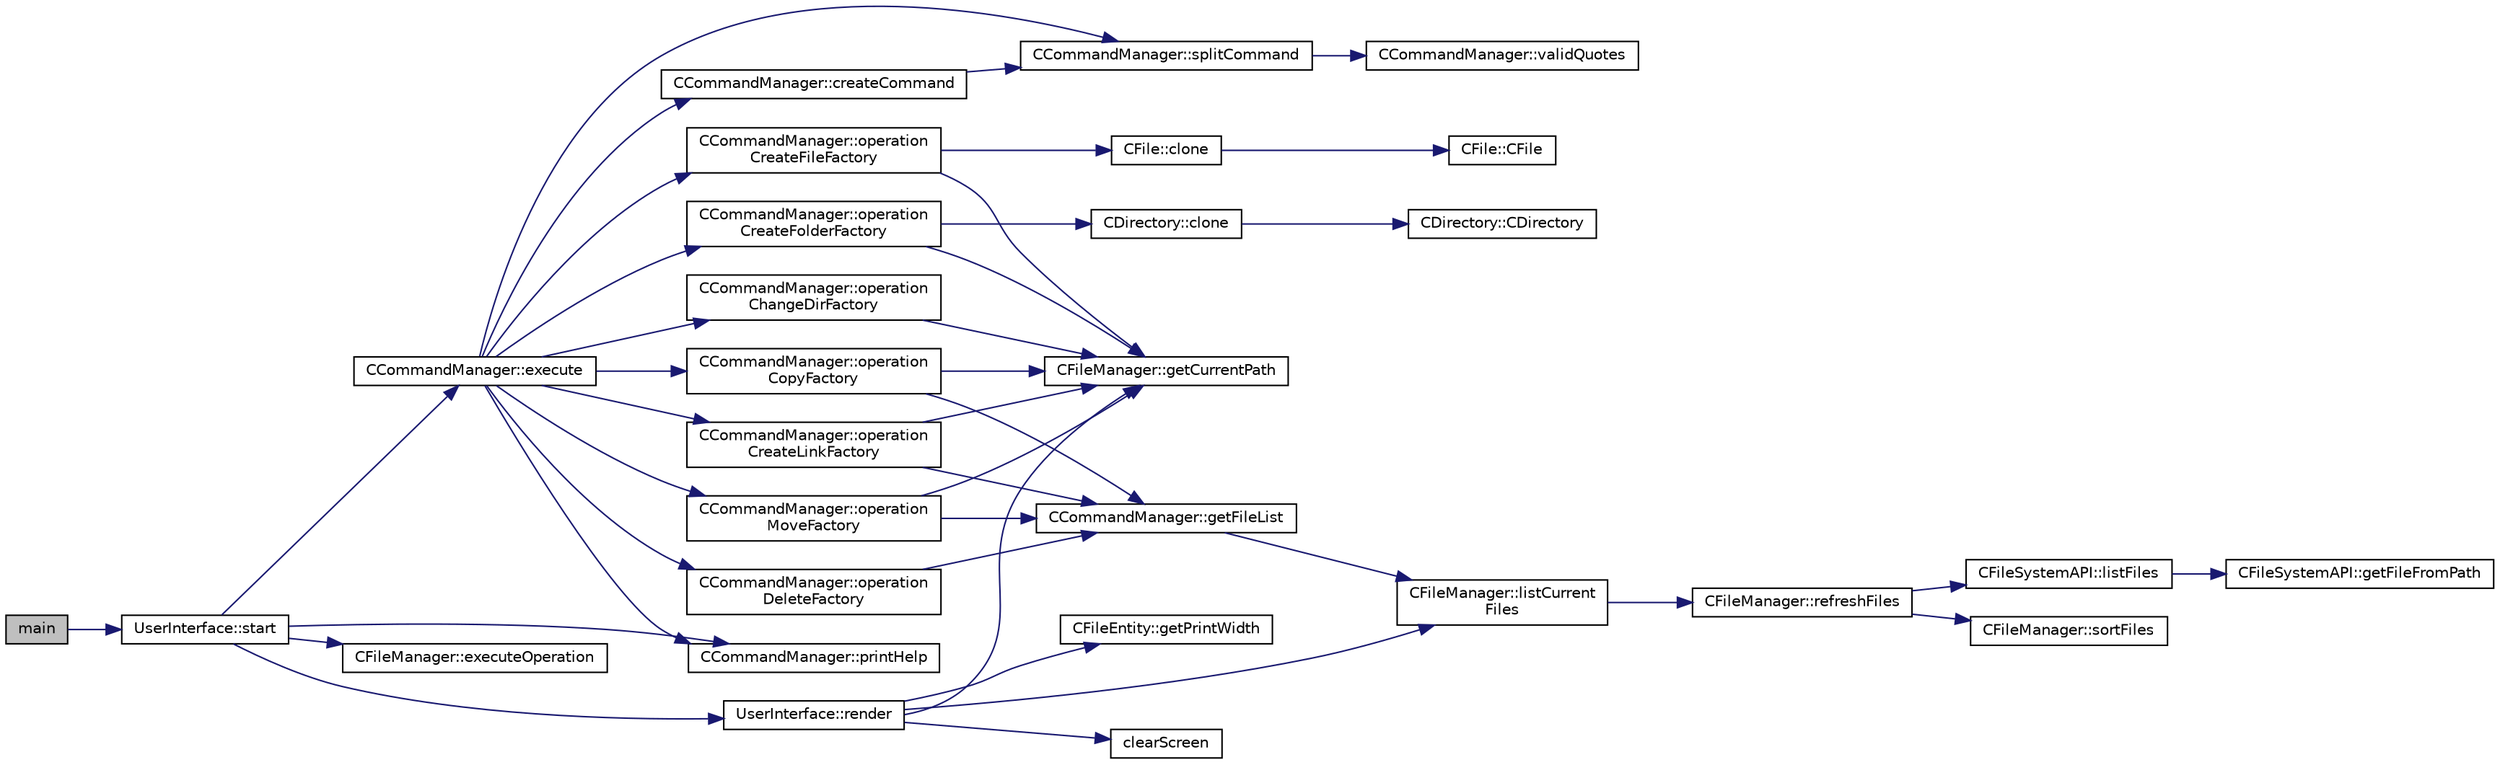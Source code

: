 digraph "main"
{
 // LATEX_PDF_SIZE
  edge [fontname="Helvetica",fontsize="10",labelfontname="Helvetica",labelfontsize="10"];
  node [fontname="Helvetica",fontsize="10",shape=record];
  rankdir="LR";
  Node1 [label="main",height=0.2,width=0.4,color="black", fillcolor="grey75", style="filled", fontcolor="black",tooltip=" "];
  Node1 -> Node2 [color="midnightblue",fontsize="10",style="solid",fontname="Helvetica"];
  Node2 [label="UserInterface::start",height=0.2,width=0.4,color="black", fillcolor="white", style="filled",URL="$classUserInterface.html#a79350878c72585ae34e4321613ed2c1a",tooltip=" "];
  Node2 -> Node3 [color="midnightblue",fontsize="10",style="solid",fontname="Helvetica"];
  Node3 [label="CCommandManager::execute",height=0.2,width=0.4,color="black", fillcolor="white", style="filled",URL="$classCCommandManager.html#aff74b25c952d1029127f32a6bda6105c",tooltip=" "];
  Node3 -> Node4 [color="midnightblue",fontsize="10",style="solid",fontname="Helvetica"];
  Node4 [label="CCommandManager::createCommand",height=0.2,width=0.4,color="black", fillcolor="white", style="filled",URL="$classCCommandManager.html#a3c19e151e04c42e08604307a06d1c151",tooltip=" "];
  Node4 -> Node5 [color="midnightblue",fontsize="10",style="solid",fontname="Helvetica"];
  Node5 [label="CCommandManager::splitCommand",height=0.2,width=0.4,color="black", fillcolor="white", style="filled",URL="$classCCommandManager.html#a7f660a6789643c3e62f6d0412cce2063",tooltip=" "];
  Node5 -> Node6 [color="midnightblue",fontsize="10",style="solid",fontname="Helvetica"];
  Node6 [label="CCommandManager::validQuotes",height=0.2,width=0.4,color="black", fillcolor="white", style="filled",URL="$classCCommandManager.html#a22bd342d36b157b3669edf850b21ed80",tooltip=" "];
  Node3 -> Node7 [color="midnightblue",fontsize="10",style="solid",fontname="Helvetica"];
  Node7 [label="CCommandManager::operation\lChangeDirFactory",height=0.2,width=0.4,color="black", fillcolor="white", style="filled",URL="$classCCommandManager.html#a2cef187651e982d86592aba35f1fcf74",tooltip=" "];
  Node7 -> Node8 [color="midnightblue",fontsize="10",style="solid",fontname="Helvetica"];
  Node8 [label="CFileManager::getCurrentPath",height=0.2,width=0.4,color="black", fillcolor="white", style="filled",URL="$classCFileManager.html#aac576b990e61789c354c83e84ed5645d",tooltip=" "];
  Node3 -> Node9 [color="midnightblue",fontsize="10",style="solid",fontname="Helvetica"];
  Node9 [label="CCommandManager::operation\lCopyFactory",height=0.2,width=0.4,color="black", fillcolor="white", style="filled",URL="$classCCommandManager.html#a502980f031d39bafbd5d181c250025c4",tooltip=" "];
  Node9 -> Node8 [color="midnightblue",fontsize="10",style="solid",fontname="Helvetica"];
  Node9 -> Node10 [color="midnightblue",fontsize="10",style="solid",fontname="Helvetica"];
  Node10 [label="CCommandManager::getFileList",height=0.2,width=0.4,color="black", fillcolor="white", style="filled",URL="$classCCommandManager.html#a5c21aa796960f973da02591e3dfc3f4e",tooltip=" "];
  Node10 -> Node11 [color="midnightblue",fontsize="10",style="solid",fontname="Helvetica"];
  Node11 [label="CFileManager::listCurrent\lFiles",height=0.2,width=0.4,color="black", fillcolor="white", style="filled",URL="$classCFileManager.html#a1c70fbd10852e0dca8bb066686129b00",tooltip=" "];
  Node11 -> Node12 [color="midnightblue",fontsize="10",style="solid",fontname="Helvetica"];
  Node12 [label="CFileManager::refreshFiles",height=0.2,width=0.4,color="black", fillcolor="white", style="filled",URL="$classCFileManager.html#a739d78e2f8fdf7e8f86e1bdece9702fd",tooltip=" "];
  Node12 -> Node13 [color="midnightblue",fontsize="10",style="solid",fontname="Helvetica"];
  Node13 [label="CFileSystemAPI::listFiles",height=0.2,width=0.4,color="black", fillcolor="white", style="filled",URL="$classCFileSystemAPI.html#a01982170a8917d4f080710c39a86aeb0",tooltip=" "];
  Node13 -> Node14 [color="midnightblue",fontsize="10",style="solid",fontname="Helvetica"];
  Node14 [label="CFileSystemAPI::getFileFromPath",height=0.2,width=0.4,color="black", fillcolor="white", style="filled",URL="$classCFileSystemAPI.html#a367959d77505b73ea292806d12510744",tooltip=" "];
  Node12 -> Node15 [color="midnightblue",fontsize="10",style="solid",fontname="Helvetica"];
  Node15 [label="CFileManager::sortFiles",height=0.2,width=0.4,color="black", fillcolor="white", style="filled",URL="$classCFileManager.html#abdbd0f778f8d08bde297ba6caa25fc84",tooltip=" "];
  Node3 -> Node16 [color="midnightblue",fontsize="10",style="solid",fontname="Helvetica"];
  Node16 [label="CCommandManager::operation\lCreateFileFactory",height=0.2,width=0.4,color="black", fillcolor="white", style="filled",URL="$classCCommandManager.html#a1ac427d963f5d29ed428bc6316993068",tooltip=" "];
  Node16 -> Node17 [color="midnightblue",fontsize="10",style="solid",fontname="Helvetica"];
  Node17 [label="CFile::clone",height=0.2,width=0.4,color="black", fillcolor="white", style="filled",URL="$classCFile.html#a70a5eb466d7be30786c99c40cddb36ef",tooltip=" "];
  Node17 -> Node18 [color="midnightblue",fontsize="10",style="solid",fontname="Helvetica"];
  Node18 [label="CFile::CFile",height=0.2,width=0.4,color="black", fillcolor="white", style="filled",URL="$classCFile.html#a3d6d9d432db54b485f09f49c75df26ca",tooltip=" "];
  Node16 -> Node8 [color="midnightblue",fontsize="10",style="solid",fontname="Helvetica"];
  Node3 -> Node19 [color="midnightblue",fontsize="10",style="solid",fontname="Helvetica"];
  Node19 [label="CCommandManager::operation\lCreateFolderFactory",height=0.2,width=0.4,color="black", fillcolor="white", style="filled",URL="$classCCommandManager.html#ae262e6a5e2f158d6a24885d579804e20",tooltip=" "];
  Node19 -> Node20 [color="midnightblue",fontsize="10",style="solid",fontname="Helvetica"];
  Node20 [label="CDirectory::clone",height=0.2,width=0.4,color="black", fillcolor="white", style="filled",URL="$classCDirectory.html#a7a92c2b37a4723e7013c57d6f123909e",tooltip=" "];
  Node20 -> Node21 [color="midnightblue",fontsize="10",style="solid",fontname="Helvetica"];
  Node21 [label="CDirectory::CDirectory",height=0.2,width=0.4,color="black", fillcolor="white", style="filled",URL="$classCDirectory.html#a52ab6194c6458b18705f1854228773a8",tooltip=" "];
  Node19 -> Node8 [color="midnightblue",fontsize="10",style="solid",fontname="Helvetica"];
  Node3 -> Node22 [color="midnightblue",fontsize="10",style="solid",fontname="Helvetica"];
  Node22 [label="CCommandManager::operation\lCreateLinkFactory",height=0.2,width=0.4,color="black", fillcolor="white", style="filled",URL="$classCCommandManager.html#a5d7edeac2dd9314af9f24a0d2aebbd4e",tooltip=" "];
  Node22 -> Node8 [color="midnightblue",fontsize="10",style="solid",fontname="Helvetica"];
  Node22 -> Node10 [color="midnightblue",fontsize="10",style="solid",fontname="Helvetica"];
  Node3 -> Node23 [color="midnightblue",fontsize="10",style="solid",fontname="Helvetica"];
  Node23 [label="CCommandManager::operation\lDeleteFactory",height=0.2,width=0.4,color="black", fillcolor="white", style="filled",URL="$classCCommandManager.html#a769d4afe3e104c2b7ea204e3f80798b5",tooltip=" "];
  Node23 -> Node10 [color="midnightblue",fontsize="10",style="solid",fontname="Helvetica"];
  Node3 -> Node24 [color="midnightblue",fontsize="10",style="solid",fontname="Helvetica"];
  Node24 [label="CCommandManager::operation\lMoveFactory",height=0.2,width=0.4,color="black", fillcolor="white", style="filled",URL="$classCCommandManager.html#adf247c4ab0a913b174094c8424cee5ae",tooltip=" "];
  Node24 -> Node8 [color="midnightblue",fontsize="10",style="solid",fontname="Helvetica"];
  Node24 -> Node10 [color="midnightblue",fontsize="10",style="solid",fontname="Helvetica"];
  Node3 -> Node25 [color="midnightblue",fontsize="10",style="solid",fontname="Helvetica"];
  Node25 [label="CCommandManager::printHelp",height=0.2,width=0.4,color="black", fillcolor="white", style="filled",URL="$classCCommandManager.html#aa23629cd892b892f7345698e26ce3300",tooltip=" "];
  Node3 -> Node5 [color="midnightblue",fontsize="10",style="solid",fontname="Helvetica"];
  Node2 -> Node26 [color="midnightblue",fontsize="10",style="solid",fontname="Helvetica"];
  Node26 [label="CFileManager::executeOperation",height=0.2,width=0.4,color="black", fillcolor="white", style="filled",URL="$classCFileManager.html#abcbb0daeea8f6173bd0267f29b4e967e",tooltip=" "];
  Node2 -> Node25 [color="midnightblue",fontsize="10",style="solid",fontname="Helvetica"];
  Node2 -> Node27 [color="midnightblue",fontsize="10",style="solid",fontname="Helvetica"];
  Node27 [label="UserInterface::render",height=0.2,width=0.4,color="black", fillcolor="white", style="filled",URL="$classUserInterface.html#af2389f2be34dbb906255bc53fd4e1d54",tooltip=" "];
  Node27 -> Node28 [color="midnightblue",fontsize="10",style="solid",fontname="Helvetica"];
  Node28 [label="clearScreen",height=0.2,width=0.4,color="black", fillcolor="white", style="filled",URL="$UserInterface_8cpp.html#a9d7e8af417b6d543da691e9c0e2f6f9f",tooltip=" "];
  Node27 -> Node8 [color="midnightblue",fontsize="10",style="solid",fontname="Helvetica"];
  Node27 -> Node29 [color="midnightblue",fontsize="10",style="solid",fontname="Helvetica"];
  Node29 [label="CFileEntity::getPrintWidth",height=0.2,width=0.4,color="black", fillcolor="white", style="filled",URL="$classCFileEntity.html#af12d4aeabafd84dad4d8d155dca79a18",tooltip=" "];
  Node27 -> Node11 [color="midnightblue",fontsize="10",style="solid",fontname="Helvetica"];
}
